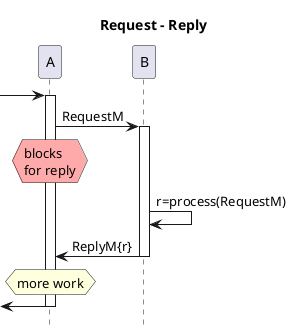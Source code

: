 @startuml
title Request - Reply
hide footbox
->A
activate A
A->B: RequestM
hnote over A #FFAAAA: blocks\nfor reply
activate B
B->B: r=process(RequestM)
B->A: ReplyM{r}
deactivate B
hnote over A: more work
<-A
deactivate A
@enduml
? how to correlate ReplyM with RequestM
? what instance of A processes the Reply
? dynamic Rabbit queue
? when to use